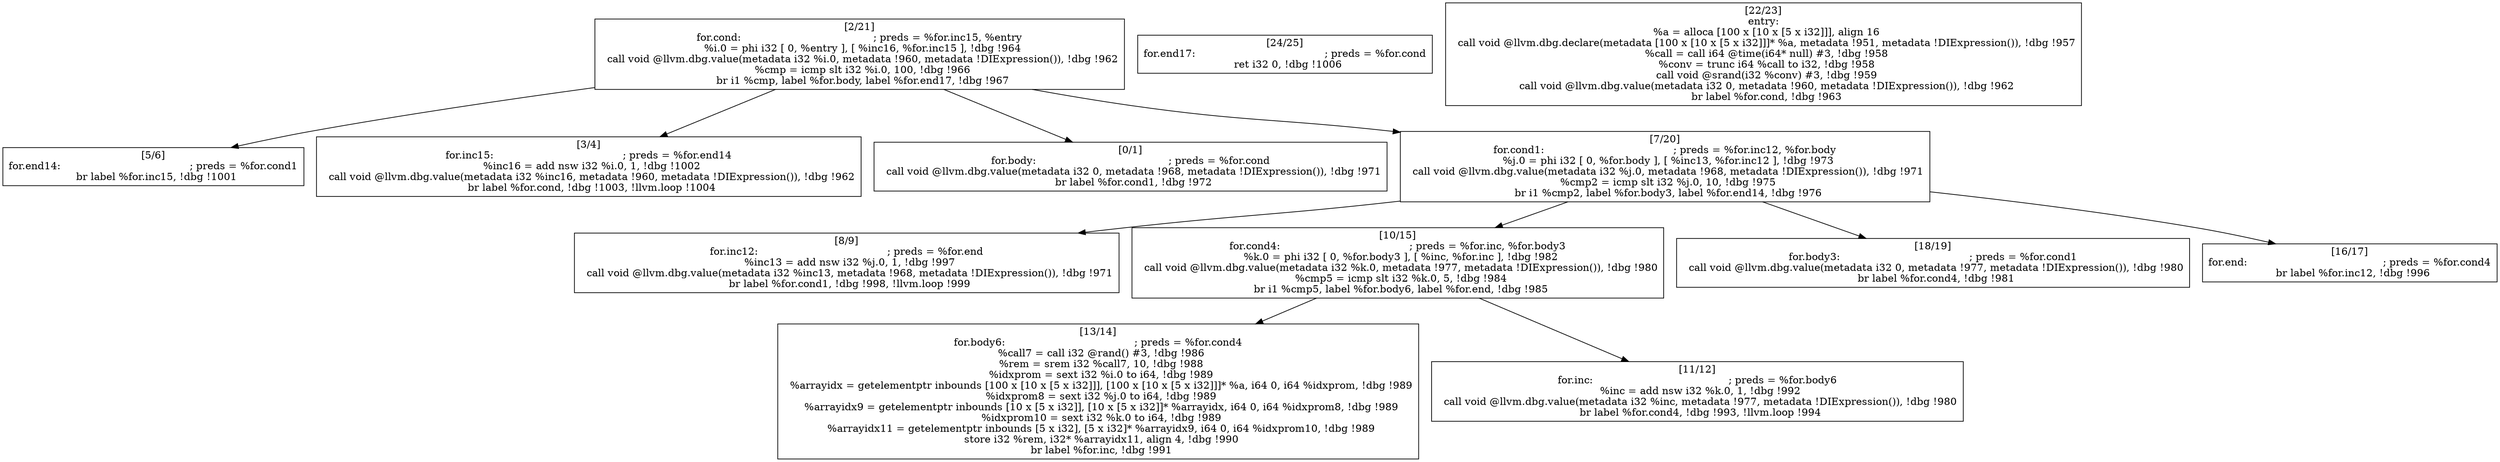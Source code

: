 
digraph G {


node42 [label="[8/9]
for.inc12:                                        ; preds = %for.end
  %inc13 = add nsw i32 %j.0, 1, !dbg !997
  call void @llvm.dbg.value(metadata i32 %inc13, metadata !968, metadata !DIExpression()), !dbg !971
  br label %for.cond1, !dbg !998, !llvm.loop !999
",shape=rectangle ]
node43 [label="[24/25]
for.end17:                                        ; preds = %for.cond
  ret i32 0, !dbg !1006
",shape=rectangle ]
node41 [label="[5/6]
for.end14:                                        ; preds = %for.cond1
  br label %for.inc15, !dbg !1001
",shape=rectangle ]
node39 [label="[22/23]
entry:
  %a = alloca [100 x [10 x [5 x i32]]], align 16
  call void @llvm.dbg.declare(metadata [100 x [10 x [5 x i32]]]* %a, metadata !951, metadata !DIExpression()), !dbg !957
  %call = call i64 @time(i64* null) #3, !dbg !958
  %conv = trunc i64 %call to i32, !dbg !958
  call void @srand(i32 %conv) #3, !dbg !959
  call void @llvm.dbg.value(metadata i32 0, metadata !960, metadata !DIExpression()), !dbg !962
  br label %for.cond, !dbg !963
",shape=rectangle ]
node37 [label="[3/4]
for.inc15:                                        ; preds = %for.end14
  %inc16 = add nsw i32 %i.0, 1, !dbg !1002
  call void @llvm.dbg.value(metadata i32 %inc16, metadata !960, metadata !DIExpression()), !dbg !962
  br label %for.cond, !dbg !1003, !llvm.loop !1004
",shape=rectangle ]
node38 [label="[2/21]
for.cond:                                         ; preds = %for.inc15, %entry
  %i.0 = phi i32 [ 0, %entry ], [ %inc16, %for.inc15 ], !dbg !964
  call void @llvm.dbg.value(metadata i32 %i.0, metadata !960, metadata !DIExpression()), !dbg !962
  %cmp = icmp slt i32 %i.0, 100, !dbg !966
  br i1 %cmp, label %for.body, label %for.end17, !dbg !967
",shape=rectangle ]
node32 [label="[10/15]
for.cond4:                                        ; preds = %for.inc, %for.body3
  %k.0 = phi i32 [ 0, %for.body3 ], [ %inc, %for.inc ], !dbg !982
  call void @llvm.dbg.value(metadata i32 %k.0, metadata !977, metadata !DIExpression()), !dbg !980
  %cmp5 = icmp slt i32 %k.0, 5, !dbg !984
  br i1 %cmp5, label %for.body6, label %for.end, !dbg !985
",shape=rectangle ]
node40 [label="[0/1]
for.body:                                         ; preds = %for.cond
  call void @llvm.dbg.value(metadata i32 0, metadata !968, metadata !DIExpression()), !dbg !971
  br label %for.cond1, !dbg !972
",shape=rectangle ]
node33 [label="[18/19]
for.body3:                                        ; preds = %for.cond1
  call void @llvm.dbg.value(metadata i32 0, metadata !977, metadata !DIExpression()), !dbg !980
  br label %for.cond4, !dbg !981
",shape=rectangle ]
node31 [label="[16/17]
for.end:                                          ; preds = %for.cond4
  br label %for.inc12, !dbg !996
",shape=rectangle ]
node36 [label="[13/14]
for.body6:                                        ; preds = %for.cond4
  %call7 = call i32 @rand() #3, !dbg !986
  %rem = srem i32 %call7, 10, !dbg !988
  %idxprom = sext i32 %i.0 to i64, !dbg !989
  %arrayidx = getelementptr inbounds [100 x [10 x [5 x i32]]], [100 x [10 x [5 x i32]]]* %a, i64 0, i64 %idxprom, !dbg !989
  %idxprom8 = sext i32 %j.0 to i64, !dbg !989
  %arrayidx9 = getelementptr inbounds [10 x [5 x i32]], [10 x [5 x i32]]* %arrayidx, i64 0, i64 %idxprom8, !dbg !989
  %idxprom10 = sext i32 %k.0 to i64, !dbg !989
  %arrayidx11 = getelementptr inbounds [5 x i32], [5 x i32]* %arrayidx9, i64 0, i64 %idxprom10, !dbg !989
  store i32 %rem, i32* %arrayidx11, align 4, !dbg !990
  br label %for.inc, !dbg !991
",shape=rectangle ]
node34 [label="[11/12]
for.inc:                                          ; preds = %for.body6
  %inc = add nsw i32 %k.0, 1, !dbg !992
  call void @llvm.dbg.value(metadata i32 %inc, metadata !977, metadata !DIExpression()), !dbg !980
  br label %for.cond4, !dbg !993, !llvm.loop !994
",shape=rectangle ]
node35 [label="[7/20]
for.cond1:                                        ; preds = %for.inc12, %for.body
  %j.0 = phi i32 [ 0, %for.body ], [ %inc13, %for.inc12 ], !dbg !973
  call void @llvm.dbg.value(metadata i32 %j.0, metadata !968, metadata !DIExpression()), !dbg !971
  %cmp2 = icmp slt i32 %j.0, 10, !dbg !975
  br i1 %cmp2, label %for.body3, label %for.end14, !dbg !976
",shape=rectangle ]

node38->node37 [ ]
node38->node41 [ ]
node35->node42 [ ]
node32->node34 [ ]
node32->node36 [ ]
node35->node32 [ ]
node38->node40 [ ]
node38->node35 [ ]
node35->node33 [ ]
node35->node31 [ ]


}
